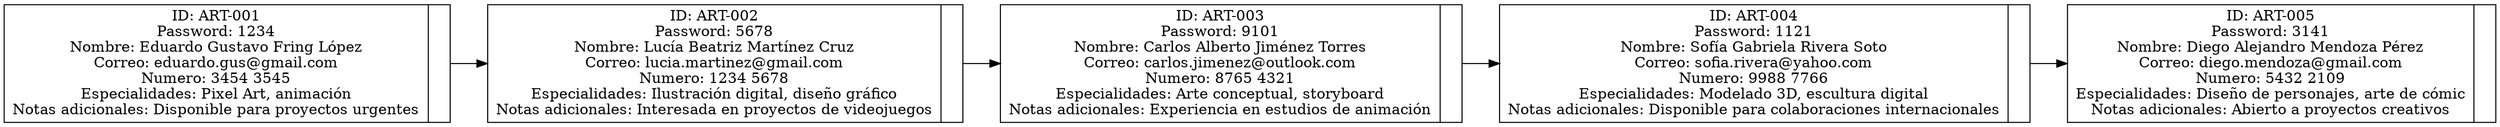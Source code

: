 digraph G {
            rankdir=LR;
            node[shape=record, height=.1]
            nodo1[label="{ID: ART-001\nPassword: 1234\nNombre: Eduardo Gustavo Fring López\nCorreo: eduardo.gus@gmail.com\nNumero: 3454 3545\nEspecialidades: Pixel Art, animación\nNotas adicionales: Disponible para proyectos urgentes\n|<f1>}"];
nodo2[label="{ID: ART-002\nPassword: 5678\nNombre: Lucía Beatriz Martínez Cruz\nCorreo: lucia.martinez@gmail.com\nNumero: 1234 5678\nEspecialidades: Ilustración digital, diseño gráfico\nNotas adicionales: Interesada en proyectos de videojuegos\n|<f1>}"];
nodo3[label="{ID: ART-003\nPassword: 9101\nNombre: Carlos Alberto Jiménez Torres\nCorreo: carlos.jimenez@outlook.com\nNumero: 8765 4321\nEspecialidades: Arte conceptual, storyboard\nNotas adicionales: Experiencia en estudios de animación\n|<f1>}"];
nodo4[label="{ID: ART-004\nPassword: 1121\nNombre: Sofía Gabriela Rivera Soto\nCorreo: sofia.rivera@yahoo.com\nNumero: 9988 7766\nEspecialidades: Modelado 3D, escultura digital\nNotas adicionales: Disponible para colaboraciones internacionales\n|<f1>}"];
nodo5[label="{ID: ART-005\nPassword: 3141\nNombre: Diego Alejandro Mendoza Pérez\nCorreo: diego.mendoza@gmail.com\nNumero: 5432 2109\nEspecialidades: Diseño de personajes, arte de cómic\nNotas adicionales: Abierto a proyectos creativos\n|<f1>}"];
nodo1 -> nodo2;
nodo2 -> nodo3;
nodo3 -> nodo4;
nodo4 -> nodo5;
}